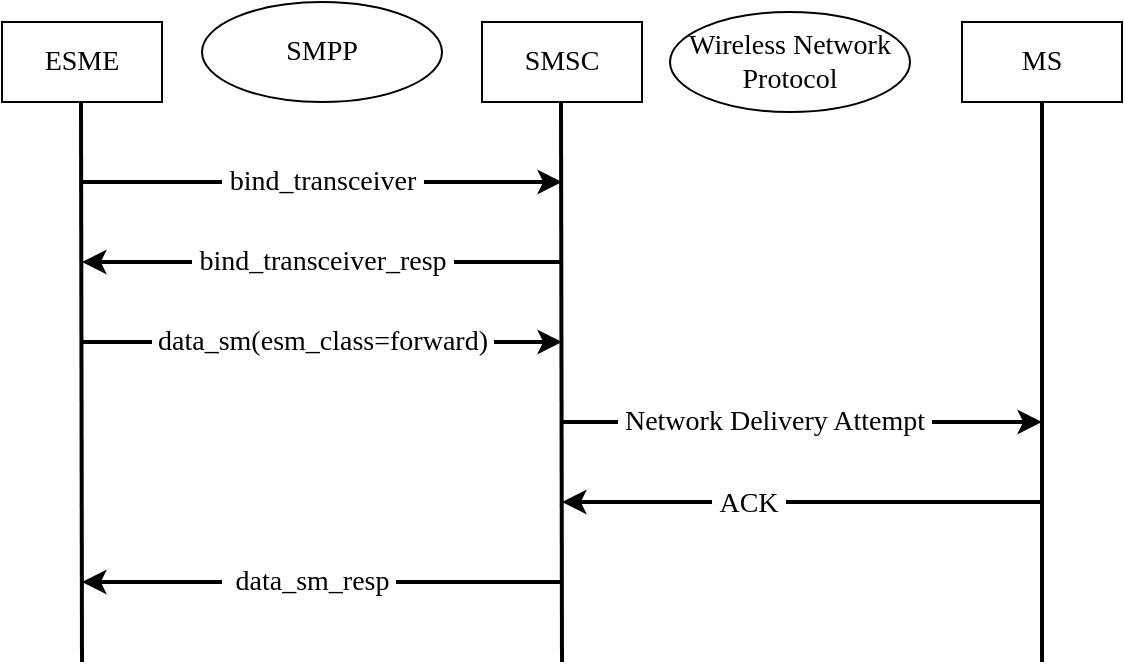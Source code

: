 <mxfile version="20.8.13" type="github">
  <diagram name="Страница 1" id="uEs0uM6JTr-hT19T6ve1">
    <mxGraphModel dx="1427" dy="669" grid="1" gridSize="10" guides="1" tooltips="1" connect="1" arrows="1" fold="1" page="1" pageScale="1" pageWidth="827" pageHeight="1169" math="0" shadow="0">
      <root>
        <mxCell id="0" />
        <mxCell id="1" parent="0" />
        <mxCell id="X_zb826iJ6KHnoWIO_po-1" value="SMSC" style="rounded=0;whiteSpace=wrap;html=1;fontFamily=Times New Roman;fontSize=14;" vertex="1" parent="1">
          <mxGeometry x="320" y="80" width="80" height="40" as="geometry" />
        </mxCell>
        <mxCell id="X_zb826iJ6KHnoWIO_po-2" value="ESME" style="rounded=0;whiteSpace=wrap;html=1;fontFamily=Times New Roman;fontSize=14;" vertex="1" parent="1">
          <mxGeometry x="80" y="80" width="80" height="40" as="geometry" />
        </mxCell>
        <mxCell id="X_zb826iJ6KHnoWIO_po-3" value="" style="endArrow=none;html=1;rounded=0;strokeWidth=2;fontFamily=Times New Roman;fontSize=14;" edge="1" parent="1">
          <mxGeometry width="50" height="50" relative="1" as="geometry">
            <mxPoint x="360" y="400" as="sourcePoint" />
            <mxPoint x="359.5" y="120" as="targetPoint" />
          </mxGeometry>
        </mxCell>
        <mxCell id="X_zb826iJ6KHnoWIO_po-4" value="" style="endArrow=none;html=1;rounded=0;strokeWidth=2;fontFamily=Times New Roman;fontSize=14;" edge="1" parent="1">
          <mxGeometry width="50" height="50" relative="1" as="geometry">
            <mxPoint x="600" y="400" as="sourcePoint" />
            <mxPoint x="600" y="120" as="targetPoint" />
          </mxGeometry>
        </mxCell>
        <mxCell id="X_zb826iJ6KHnoWIO_po-5" value="&lt;div&gt;MS&lt;/div&gt;" style="rounded=0;whiteSpace=wrap;html=1;fontFamily=Times New Roman;fontSize=14;" vertex="1" parent="1">
          <mxGeometry x="560" y="80" width="80" height="40" as="geometry" />
        </mxCell>
        <mxCell id="X_zb826iJ6KHnoWIO_po-6" value="" style="endArrow=none;html=1;rounded=0;strokeWidth=2;fontFamily=Times New Roman;fontSize=14;" edge="1" parent="1">
          <mxGeometry width="50" height="50" relative="1" as="geometry">
            <mxPoint x="120" y="400" as="sourcePoint" />
            <mxPoint x="119.5" y="120" as="targetPoint" />
          </mxGeometry>
        </mxCell>
        <mxCell id="X_zb826iJ6KHnoWIO_po-7" value="SMPP" style="ellipse;whiteSpace=wrap;html=1;fontFamily=Times New Roman;fontSize=14;" vertex="1" parent="1">
          <mxGeometry x="180" y="70" width="120" height="50" as="geometry" />
        </mxCell>
        <mxCell id="X_zb826iJ6KHnoWIO_po-8" value="Wireless Network Protocol" style="ellipse;whiteSpace=wrap;html=1;fontFamily=Times New Roman;fontSize=14;" vertex="1" parent="1">
          <mxGeometry x="414" y="75" width="120" height="50" as="geometry" />
        </mxCell>
        <mxCell id="X_zb826iJ6KHnoWIO_po-9" value="" style="endArrow=classic;html=1;rounded=0;strokeWidth=2;fontFamily=Times New Roman;fontSize=14;" edge="1" parent="1">
          <mxGeometry width="50" height="50" relative="1" as="geometry">
            <mxPoint x="360" y="280" as="sourcePoint" />
            <mxPoint x="600" y="280" as="targetPoint" />
          </mxGeometry>
        </mxCell>
        <mxCell id="X_zb826iJ6KHnoWIO_po-10" value="&amp;nbsp;Network Delivery Attempt&amp;nbsp; " style="edgeLabel;html=1;align=center;verticalAlign=middle;resizable=0;points=[];fontSize=14;fontFamily=Times New Roman;" vertex="1" connectable="0" parent="X_zb826iJ6KHnoWIO_po-9">
          <mxGeometry x="-0.117" relative="1" as="geometry">
            <mxPoint as="offset" />
          </mxGeometry>
        </mxCell>
        <mxCell id="X_zb826iJ6KHnoWIO_po-11" value="&amp;nbsp;bind_transceiver_resp&amp;nbsp; " style="endArrow=classic;html=1;rounded=0;strokeWidth=2;fontFamily=Times New Roman;fontSize=14;" edge="1" parent="1">
          <mxGeometry width="50" height="50" relative="1" as="geometry">
            <mxPoint x="360" y="200" as="sourcePoint" />
            <mxPoint x="120" y="200" as="targetPoint" />
          </mxGeometry>
        </mxCell>
        <mxCell id="X_zb826iJ6KHnoWIO_po-12" value="&lt;div&gt;&amp;nbsp;bind_transceiver&amp;nbsp; &lt;br&gt;&lt;/div&gt;" style="endArrow=classic;html=1;rounded=0;strokeWidth=2;fontFamily=Times New Roman;fontSize=14;" edge="1" parent="1">
          <mxGeometry width="50" height="50" relative="1" as="geometry">
            <mxPoint x="120" y="160" as="sourcePoint" />
            <mxPoint x="360" y="160" as="targetPoint" />
          </mxGeometry>
        </mxCell>
        <mxCell id="X_zb826iJ6KHnoWIO_po-13" value="&amp;nbsp;data_sm(esm_class=forward)&amp;nbsp; " style="endArrow=classic;html=1;rounded=0;strokeWidth=2;fontFamily=Times New Roman;fontSize=14;" edge="1" parent="1">
          <mxGeometry width="50" height="50" relative="1" as="geometry">
            <mxPoint x="120" y="240" as="sourcePoint" />
            <mxPoint x="360" y="240" as="targetPoint" />
          </mxGeometry>
        </mxCell>
        <mxCell id="X_zb826iJ6KHnoWIO_po-14" value="" style="endArrow=classic;html=1;rounded=0;strokeWidth=2;fontFamily=Times New Roman;fontSize=14;" edge="1" parent="1">
          <mxGeometry width="50" height="50" relative="1" as="geometry">
            <mxPoint x="360" y="360" as="sourcePoint" />
            <mxPoint x="120" y="360" as="targetPoint" />
          </mxGeometry>
        </mxCell>
        <mxCell id="X_zb826iJ6KHnoWIO_po-15" value="&lt;div&gt;&amp;nbsp; data_sm_resp&amp;nbsp; &lt;/div&gt;" style="edgeLabel;html=1;align=center;verticalAlign=middle;resizable=0;points=[];fontSize=14;fontFamily=Times New Roman;" vertex="1" connectable="0" parent="X_zb826iJ6KHnoWIO_po-14">
          <mxGeometry x="0.062" relative="1" as="geometry">
            <mxPoint as="offset" />
          </mxGeometry>
        </mxCell>
        <mxCell id="X_zb826iJ6KHnoWIO_po-16" value="" style="endArrow=classic;html=1;rounded=0;strokeWidth=2;fontFamily=Times New Roman;fontSize=14;" edge="1" parent="1">
          <mxGeometry width="50" height="50" relative="1" as="geometry">
            <mxPoint x="600" y="320" as="sourcePoint" />
            <mxPoint x="360" y="320" as="targetPoint" />
          </mxGeometry>
        </mxCell>
        <mxCell id="X_zb826iJ6KHnoWIO_po-17" value="&amp;nbsp;ACK&amp;nbsp; " style="edgeLabel;html=1;align=center;verticalAlign=middle;resizable=0;points=[];fontSize=14;fontFamily=Times New Roman;" vertex="1" connectable="0" parent="X_zb826iJ6KHnoWIO_po-16">
          <mxGeometry x="0.225" y="1" relative="1" as="geometry">
            <mxPoint as="offset" />
          </mxGeometry>
        </mxCell>
      </root>
    </mxGraphModel>
  </diagram>
</mxfile>

